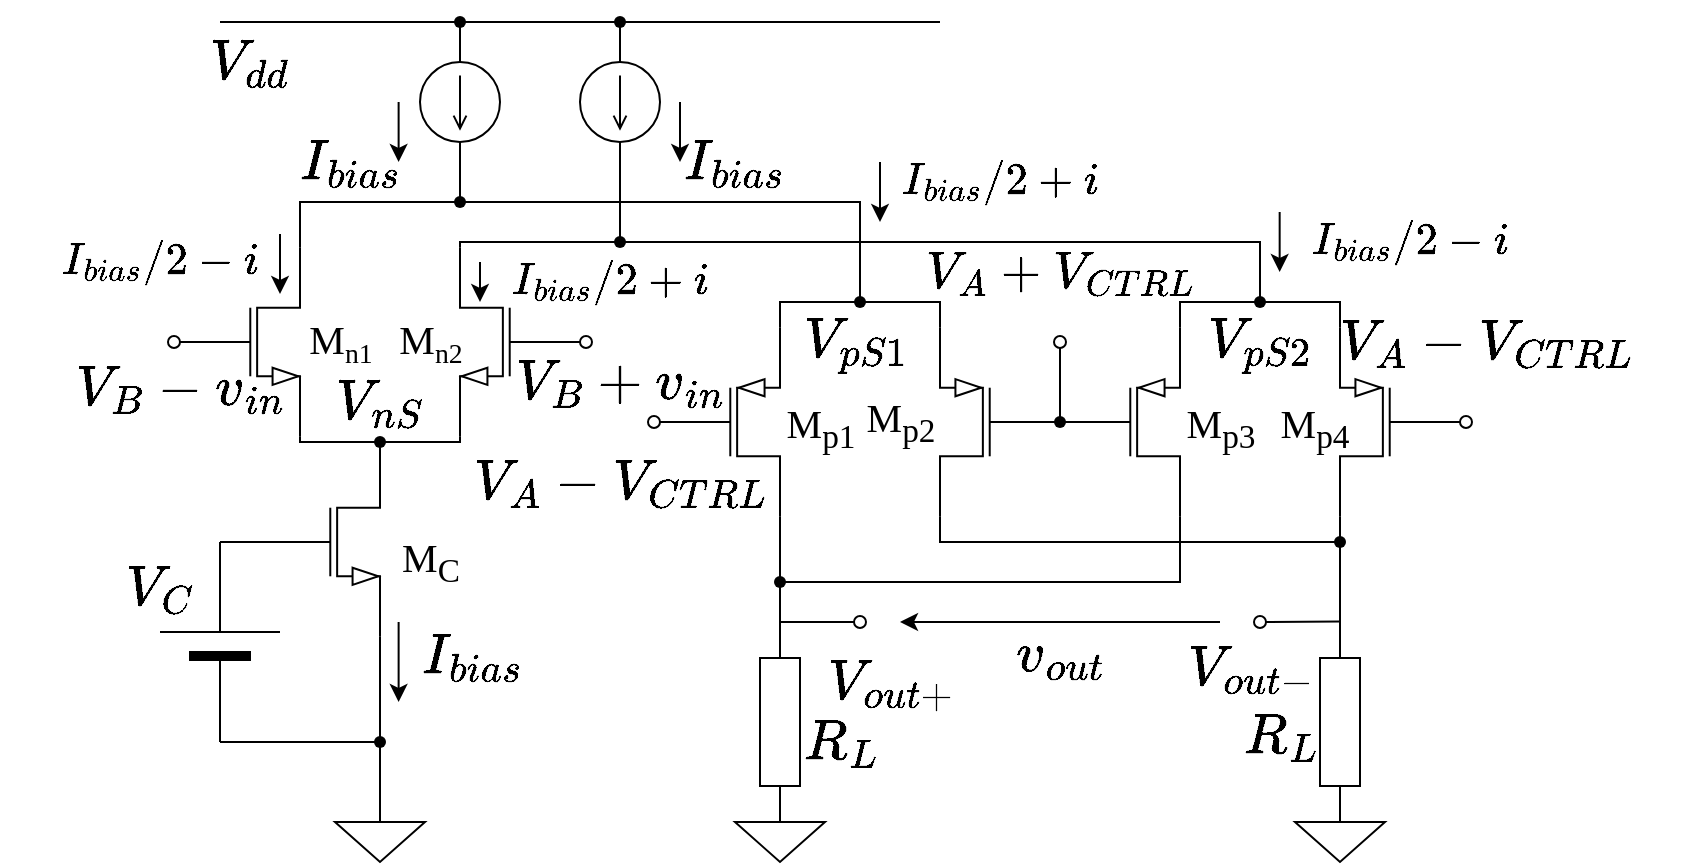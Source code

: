 <mxfile version="20.7.4" type="device"><diagram name="ページ1" id="6QW9j_EPjuSqzMXPCzot"><mxGraphModel dx="1036" dy="606" grid="1" gridSize="10" guides="1" tooltips="1" connect="1" arrows="1" fold="1" page="1" pageScale="1" pageWidth="827" pageHeight="1169" background="none" math="1" shadow="0"><root><mxCell id="0"/><mxCell id="1" parent="0"/><mxCell id="KFqN8hZaLGipmnxOwUzy-65" value="&lt;font style=&quot;font-size: 24px;&quot;&gt;`v_{out}`&lt;/font&gt;" style="text;html=1;align=center;verticalAlign=middle;resizable=0;points=[];autosize=1;strokeColor=none;fillColor=none;fontSize=11;fontFamily=Helvetica;fontColor=default;" parent="1" vertex="1"><mxGeometry x="485" y="497" width="110" height="40" as="geometry"/></mxCell><mxCell id="KFqN8hZaLGipmnxOwUzy-1" value="" style="endArrow=none;html=1;rounded=0;" parent="1" edge="1"><mxGeometry width="50" height="50" relative="1" as="geometry"><mxPoint x="120" y="200" as="sourcePoint"/><mxPoint x="480" y="200" as="targetPoint"/></mxGeometry></mxCell><mxCell id="KFqN8hZaLGipmnxOwUzy-30" style="edgeStyle=orthogonalEdgeStyle;shape=connector;rounded=0;orthogonalLoop=1;jettySize=auto;html=1;exitX=1;exitY=1;exitDx=0;exitDy=0;exitPerimeter=0;entryX=1;entryY=1;entryDx=0;entryDy=0;entryPerimeter=0;labelBackgroundColor=default;strokeColor=default;fontFamily=Helvetica;fontSize=11;fontColor=default;endArrow=none;endFill=0;" parent="1" source="KFqN8hZaLGipmnxOwUzy-3" target="KFqN8hZaLGipmnxOwUzy-5" edge="1"><mxGeometry relative="1" as="geometry"><Array as="points"><mxPoint x="160" y="410"/><mxPoint x="240" y="410"/></Array></mxGeometry></mxCell><mxCell id="KFqN8hZaLGipmnxOwUzy-49" style="edgeStyle=orthogonalEdgeStyle;shape=connector;rounded=0;orthogonalLoop=1;jettySize=auto;html=1;exitX=1;exitY=0;exitDx=0;exitDy=0;exitPerimeter=0;labelBackgroundColor=default;strokeColor=default;fontFamily=Helvetica;fontSize=11;fontColor=default;endArrow=none;endFill=0;" parent="1" source="KFqN8hZaLGipmnxOwUzy-3" edge="1"><mxGeometry relative="1" as="geometry"><mxPoint x="440" y="340" as="targetPoint"/><Array as="points"><mxPoint x="160" y="290"/><mxPoint x="440" y="290"/></Array></mxGeometry></mxCell><mxCell id="KFqN8hZaLGipmnxOwUzy-3" value="" style="verticalLabelPosition=bottom;shadow=0;dashed=0;align=center;html=1;verticalAlign=top;shape=mxgraph.electrical.transistors.nmos;pointerEvents=1;" parent="1" vertex="1"><mxGeometry x="100" y="310" width="60" height="100" as="geometry"/></mxCell><mxCell id="KFqN8hZaLGipmnxOwUzy-12" style="edgeStyle=orthogonalEdgeStyle;rounded=0;orthogonalLoop=1;jettySize=auto;html=1;exitX=1;exitY=0;exitDx=0;exitDy=0;exitPerimeter=0;entryX=1;entryY=0;entryDx=0;entryDy=0;entryPerimeter=0;endArrow=none;endFill=0;" parent="1" source="KFqN8hZaLGipmnxOwUzy-4" target="KFqN8hZaLGipmnxOwUzy-7" edge="1"><mxGeometry relative="1" as="geometry"><Array as="points"><mxPoint x="400" y="340"/><mxPoint x="480" y="340"/></Array></mxGeometry></mxCell><mxCell id="KFqN8hZaLGipmnxOwUzy-16" style="edgeStyle=orthogonalEdgeStyle;shape=connector;rounded=0;orthogonalLoop=1;jettySize=auto;html=1;exitX=1;exitY=1;exitDx=0;exitDy=0;exitPerimeter=0;entryX=0;entryY=0.5;entryDx=0;entryDy=0;entryPerimeter=0;labelBackgroundColor=default;strokeColor=default;fontFamily=Helvetica;fontSize=11;fontColor=default;endArrow=none;endFill=0;" parent="1" source="KFqN8hZaLGipmnxOwUzy-4" target="KFqN8hZaLGipmnxOwUzy-14" edge="1"><mxGeometry relative="1" as="geometry"/></mxCell><mxCell id="KFqN8hZaLGipmnxOwUzy-4" value="" style="verticalLabelPosition=bottom;shadow=0;dashed=0;align=center;html=1;verticalAlign=top;shape=mxgraph.electrical.transistors.pmos;pointerEvents=1;" parent="1" vertex="1"><mxGeometry x="340" y="350" width="60" height="100" as="geometry"/></mxCell><mxCell id="KFqN8hZaLGipmnxOwUzy-48" style="edgeStyle=orthogonalEdgeStyle;shape=connector;rounded=0;orthogonalLoop=1;jettySize=auto;html=1;exitX=1;exitY=0;exitDx=0;exitDy=0;exitPerimeter=0;entryX=0.5;entryY=0.357;entryDx=0;entryDy=0;entryPerimeter=0;labelBackgroundColor=default;strokeColor=default;fontFamily=Helvetica;fontSize=11;fontColor=default;endArrow=none;endFill=0;" parent="1" source="KFqN8hZaLGipmnxOwUzy-5" target="KFqN8hZaLGipmnxOwUzy-28" edge="1"><mxGeometry relative="1" as="geometry"><Array as="points"><mxPoint x="240" y="310"/><mxPoint x="640" y="310"/></Array></mxGeometry></mxCell><mxCell id="KFqN8hZaLGipmnxOwUzy-5" value="" style="verticalLabelPosition=bottom;shadow=0;dashed=0;align=center;html=1;verticalAlign=top;shape=mxgraph.electrical.transistors.nmos;pointerEvents=1;flipH=1;" parent="1" vertex="1"><mxGeometry x="240" y="310" width="60" height="100" as="geometry"/></mxCell><mxCell id="KFqN8hZaLGipmnxOwUzy-31" style="edgeStyle=orthogonalEdgeStyle;shape=connector;rounded=0;orthogonalLoop=1;jettySize=auto;html=1;exitX=1;exitY=0;exitDx=0;exitDy=0;exitPerimeter=0;labelBackgroundColor=default;strokeColor=default;fontFamily=Helvetica;fontSize=11;fontColor=default;endArrow=none;endFill=0;" parent="1" source="KFqN8hZaLGipmnxOwUzy-6" edge="1"><mxGeometry relative="1" as="geometry"><mxPoint x="200.01" y="412.832" as="targetPoint"/><Array as="points"><mxPoint x="200" y="410"/><mxPoint x="200" y="410"/></Array></mxGeometry></mxCell><mxCell id="KFqN8hZaLGipmnxOwUzy-34" style="edgeStyle=orthogonalEdgeStyle;shape=connector;rounded=0;orthogonalLoop=1;jettySize=auto;html=1;exitX=1;exitY=1;exitDx=0;exitDy=0;exitPerimeter=0;entryX=0.5;entryY=0;entryDx=0;entryDy=0;entryPerimeter=0;labelBackgroundColor=default;strokeColor=default;fontFamily=Helvetica;fontSize=11;fontColor=default;endArrow=none;endFill=0;" parent="1" source="KFqN8hZaLGipmnxOwUzy-6" target="KFqN8hZaLGipmnxOwUzy-33" edge="1"><mxGeometry relative="1" as="geometry"/></mxCell><mxCell id="KFqN8hZaLGipmnxOwUzy-6" value="" style="verticalLabelPosition=bottom;shadow=0;dashed=0;align=center;html=1;verticalAlign=top;shape=mxgraph.electrical.transistors.nmos;pointerEvents=1;" parent="1" vertex="1"><mxGeometry x="140" y="410" width="60" height="100" as="geometry"/></mxCell><mxCell id="KFqN8hZaLGipmnxOwUzy-18" style="edgeStyle=orthogonalEdgeStyle;shape=connector;rounded=0;orthogonalLoop=1;jettySize=auto;html=1;exitX=1;exitY=1;exitDx=0;exitDy=0;exitPerimeter=0;labelBackgroundColor=default;strokeColor=default;fontFamily=Helvetica;fontSize=11;fontColor=default;endArrow=none;endFill=0;" parent="1" source="KFqN8hZaLGipmnxOwUzy-7" edge="1"><mxGeometry relative="1" as="geometry"><mxPoint x="680" y="460" as="targetPoint"/><Array as="points"><mxPoint x="480" y="460"/></Array></mxGeometry></mxCell><mxCell id="KFqN8hZaLGipmnxOwUzy-7" value="" style="verticalLabelPosition=bottom;shadow=0;dashed=0;align=center;html=1;verticalAlign=top;shape=mxgraph.electrical.transistors.pmos;pointerEvents=1;direction=east;flipH=1;" parent="1" vertex="1"><mxGeometry x="480" y="350" width="60" height="100" as="geometry"/></mxCell><mxCell id="KFqN8hZaLGipmnxOwUzy-13" style="edgeStyle=orthogonalEdgeStyle;shape=connector;rounded=0;orthogonalLoop=1;jettySize=auto;html=1;exitX=1;exitY=0;exitDx=0;exitDy=0;exitPerimeter=0;entryX=1;entryY=0;entryDx=0;entryDy=0;entryPerimeter=0;labelBackgroundColor=default;strokeColor=default;fontFamily=Helvetica;fontSize=11;fontColor=default;endArrow=none;endFill=0;" parent="1" source="KFqN8hZaLGipmnxOwUzy-8" target="KFqN8hZaLGipmnxOwUzy-9" edge="1"><mxGeometry relative="1" as="geometry"><Array as="points"><mxPoint x="600" y="340"/><mxPoint x="680" y="340"/></Array></mxGeometry></mxCell><mxCell id="KFqN8hZaLGipmnxOwUzy-19" style="edgeStyle=orthogonalEdgeStyle;shape=connector;rounded=0;orthogonalLoop=1;jettySize=auto;html=1;exitX=1;exitY=1;exitDx=0;exitDy=0;exitPerimeter=0;labelBackgroundColor=default;strokeColor=default;fontFamily=Helvetica;fontSize=11;fontColor=default;endArrow=none;endFill=0;" parent="1" source="KFqN8hZaLGipmnxOwUzy-8" edge="1"><mxGeometry relative="1" as="geometry"><mxPoint x="400" y="480" as="targetPoint"/><Array as="points"><mxPoint x="600" y="480"/></Array></mxGeometry></mxCell><mxCell id="KFqN8hZaLGipmnxOwUzy-8" value="" style="verticalLabelPosition=bottom;shadow=0;dashed=0;align=center;html=1;verticalAlign=top;shape=mxgraph.electrical.transistors.pmos;pointerEvents=1;" parent="1" vertex="1"><mxGeometry x="540" y="350" width="60" height="100" as="geometry"/></mxCell><mxCell id="KFqN8hZaLGipmnxOwUzy-17" style="edgeStyle=orthogonalEdgeStyle;shape=connector;rounded=0;orthogonalLoop=1;jettySize=auto;html=1;exitX=1;exitY=1;exitDx=0;exitDy=0;exitPerimeter=0;entryX=0;entryY=0.5;entryDx=0;entryDy=0;entryPerimeter=0;labelBackgroundColor=default;strokeColor=default;fontFamily=Helvetica;fontSize=11;fontColor=default;endArrow=none;endFill=0;" parent="1" source="KFqN8hZaLGipmnxOwUzy-9" target="KFqN8hZaLGipmnxOwUzy-15" edge="1"><mxGeometry relative="1" as="geometry"/></mxCell><mxCell id="KFqN8hZaLGipmnxOwUzy-9" value="" style="verticalLabelPosition=bottom;shadow=0;dashed=0;align=center;html=1;verticalAlign=top;shape=mxgraph.electrical.transistors.pmos;pointerEvents=1;direction=east;flipH=1;" parent="1" vertex="1"><mxGeometry x="680" y="350" width="60" height="100" as="geometry"/></mxCell><mxCell id="KFqN8hZaLGipmnxOwUzy-38" style="edgeStyle=orthogonalEdgeStyle;shape=connector;rounded=0;orthogonalLoop=1;jettySize=auto;html=1;exitX=0.5;exitY=1;exitDx=0;exitDy=0;exitPerimeter=0;labelBackgroundColor=default;strokeColor=default;fontFamily=Helvetica;fontSize=11;fontColor=default;endArrow=none;endFill=0;" parent="1" source="KFqN8hZaLGipmnxOwUzy-10" edge="1"><mxGeometry relative="1" as="geometry"><mxPoint x="240" y="290" as="targetPoint"/></mxGeometry></mxCell><mxCell id="KFqN8hZaLGipmnxOwUzy-40" style="edgeStyle=orthogonalEdgeStyle;shape=connector;rounded=0;orthogonalLoop=1;jettySize=auto;html=1;exitX=0.5;exitY=0;exitDx=0;exitDy=0;exitPerimeter=0;labelBackgroundColor=default;strokeColor=default;fontFamily=Helvetica;fontSize=11;fontColor=default;endArrow=none;endFill=0;" parent="1" source="KFqN8hZaLGipmnxOwUzy-10" edge="1"><mxGeometry relative="1" as="geometry"><mxPoint x="240" y="200" as="targetPoint"/></mxGeometry></mxCell><mxCell id="KFqN8hZaLGipmnxOwUzy-10" value="" style="pointerEvents=1;verticalLabelPosition=bottom;shadow=0;dashed=0;align=center;html=1;verticalAlign=top;shape=mxgraph.electrical.signal_sources.source;aspect=fixed;points=[[0.5,0,0],[1,0.5,0],[0.5,1,0],[0,0.5,0]];elSignalType=dc2;" parent="1" vertex="1"><mxGeometry x="220" y="220" width="40" height="40" as="geometry"/></mxCell><mxCell id="KFqN8hZaLGipmnxOwUzy-39" style="edgeStyle=orthogonalEdgeStyle;shape=connector;rounded=0;orthogonalLoop=1;jettySize=auto;html=1;exitX=0.5;exitY=1;exitDx=0;exitDy=0;exitPerimeter=0;labelBackgroundColor=default;strokeColor=default;fontFamily=Helvetica;fontSize=11;fontColor=default;endArrow=none;endFill=0;" parent="1" source="KFqN8hZaLGipmnxOwUzy-11" edge="1"><mxGeometry relative="1" as="geometry"><mxPoint x="320" y="310" as="targetPoint"/></mxGeometry></mxCell><mxCell id="KFqN8hZaLGipmnxOwUzy-41" style="edgeStyle=orthogonalEdgeStyle;shape=connector;rounded=0;orthogonalLoop=1;jettySize=auto;html=1;exitX=0.5;exitY=0;exitDx=0;exitDy=0;exitPerimeter=0;labelBackgroundColor=default;strokeColor=default;fontFamily=Helvetica;fontSize=11;fontColor=default;endArrow=none;endFill=0;" parent="1" source="KFqN8hZaLGipmnxOwUzy-11" edge="1"><mxGeometry relative="1" as="geometry"><mxPoint x="320" y="200" as="targetPoint"/></mxGeometry></mxCell><mxCell id="KFqN8hZaLGipmnxOwUzy-11" value="" style="pointerEvents=1;verticalLabelPosition=bottom;shadow=0;dashed=0;align=center;html=1;verticalAlign=top;shape=mxgraph.electrical.signal_sources.source;aspect=fixed;points=[[0.5,0,0],[1,0.5,0],[0.5,1,0],[0,0.5,0]];elSignalType=dc2;" parent="1" vertex="1"><mxGeometry x="300" y="220" width="40" height="40" as="geometry"/></mxCell><mxCell id="KFqN8hZaLGipmnxOwUzy-14" value="" style="pointerEvents=1;verticalLabelPosition=bottom;shadow=0;dashed=0;align=center;html=1;verticalAlign=top;shape=mxgraph.electrical.resistors.resistor_1;fontFamily=Helvetica;fontSize=11;fontColor=default;direction=south;" parent="1" vertex="1"><mxGeometry x="390" y="500" width="20" height="100" as="geometry"/></mxCell><mxCell id="KFqN8hZaLGipmnxOwUzy-15" value="" style="pointerEvents=1;verticalLabelPosition=bottom;shadow=0;dashed=0;align=center;html=1;verticalAlign=top;shape=mxgraph.electrical.resistors.resistor_1;fontFamily=Helvetica;fontSize=11;fontColor=default;direction=south;" parent="1" vertex="1"><mxGeometry x="670" y="500" width="20" height="100" as="geometry"/></mxCell><mxCell id="KFqN8hZaLGipmnxOwUzy-57" style="edgeStyle=orthogonalEdgeStyle;shape=connector;rounded=0;orthogonalLoop=1;jettySize=auto;html=1;exitX=0.5;exitY=0;exitDx=0;exitDy=0;exitPerimeter=0;entryX=1;entryY=0.5;entryDx=0;entryDy=0;entryPerimeter=0;labelBackgroundColor=default;strokeColor=default;fontFamily=Helvetica;fontSize=11;fontColor=default;endArrow=none;endFill=0;" parent="1" source="KFqN8hZaLGipmnxOwUzy-20" target="KFqN8hZaLGipmnxOwUzy-14" edge="1"><mxGeometry relative="1" as="geometry"/></mxCell><mxCell id="KFqN8hZaLGipmnxOwUzy-20" value="" style="pointerEvents=1;verticalLabelPosition=bottom;shadow=0;dashed=0;align=center;html=1;verticalAlign=top;shape=mxgraph.electrical.signal_sources.signal_ground;fontFamily=Helvetica;fontSize=11;fontColor=default;" parent="1" vertex="1"><mxGeometry x="377.5" y="590" width="45" height="30" as="geometry"/></mxCell><mxCell id="KFqN8hZaLGipmnxOwUzy-21" value="" style="shape=waypoint;sketch=0;fillStyle=solid;size=6;pointerEvents=1;points=[];fillColor=none;resizable=0;rotatable=0;perimeter=centerPerimeter;snapToPoint=1;fontFamily=Helvetica;fontSize=11;fontColor=default;" parent="1" vertex="1"><mxGeometry x="390" y="470" width="20" height="20" as="geometry"/></mxCell><mxCell id="KFqN8hZaLGipmnxOwUzy-22" value="" style="shape=waypoint;sketch=0;fillStyle=solid;size=6;pointerEvents=1;points=[];fillColor=none;resizable=0;rotatable=0;perimeter=centerPerimeter;snapToPoint=1;fontFamily=Helvetica;fontSize=11;fontColor=default;" parent="1" vertex="1"><mxGeometry x="670" y="450" width="20" height="20" as="geometry"/></mxCell><mxCell id="KFqN8hZaLGipmnxOwUzy-58" style="edgeStyle=orthogonalEdgeStyle;shape=connector;rounded=0;orthogonalLoop=1;jettySize=auto;html=1;exitX=0.5;exitY=0;exitDx=0;exitDy=0;exitPerimeter=0;entryX=1;entryY=0.5;entryDx=0;entryDy=0;entryPerimeter=0;labelBackgroundColor=default;strokeColor=default;fontFamily=Helvetica;fontSize=11;fontColor=default;endArrow=none;endFill=0;" parent="1" source="KFqN8hZaLGipmnxOwUzy-24" target="KFqN8hZaLGipmnxOwUzy-15" edge="1"><mxGeometry relative="1" as="geometry"/></mxCell><mxCell id="KFqN8hZaLGipmnxOwUzy-24" value="" style="pointerEvents=1;verticalLabelPosition=bottom;shadow=0;dashed=0;align=center;html=1;verticalAlign=top;shape=mxgraph.electrical.signal_sources.signal_ground;fontFamily=Helvetica;fontSize=11;fontColor=default;" parent="1" vertex="1"><mxGeometry x="657.5" y="590" width="45" height="30" as="geometry"/></mxCell><mxCell id="KFqN8hZaLGipmnxOwUzy-27" value="" style="shape=waypoint;sketch=0;fillStyle=solid;size=6;pointerEvents=1;points=[];fillColor=none;resizable=0;rotatable=0;perimeter=centerPerimeter;snapToPoint=1;fontFamily=Helvetica;fontSize=11;fontColor=default;" parent="1" vertex="1"><mxGeometry x="430" y="330" width="20" height="20" as="geometry"/></mxCell><mxCell id="KFqN8hZaLGipmnxOwUzy-28" value="" style="shape=waypoint;sketch=0;fillStyle=solid;size=6;pointerEvents=1;points=[];fillColor=none;resizable=0;rotatable=0;perimeter=centerPerimeter;snapToPoint=1;fontFamily=Helvetica;fontSize=11;fontColor=default;" parent="1" vertex="1"><mxGeometry x="630" y="330" width="20" height="20" as="geometry"/></mxCell><mxCell id="KFqN8hZaLGipmnxOwUzy-35" style="edgeStyle=orthogonalEdgeStyle;shape=connector;rounded=0;orthogonalLoop=1;jettySize=auto;html=1;exitX=1;exitY=0.5;exitDx=0;exitDy=0;exitPerimeter=0;entryX=0;entryY=0.5;entryDx=0;entryDy=0;entryPerimeter=0;labelBackgroundColor=default;strokeColor=default;fontFamily=Helvetica;fontSize=11;fontColor=default;endArrow=none;endFill=0;" parent="1" source="KFqN8hZaLGipmnxOwUzy-29" target="KFqN8hZaLGipmnxOwUzy-6" edge="1"><mxGeometry relative="1" as="geometry"/></mxCell><mxCell id="KFqN8hZaLGipmnxOwUzy-36" style="edgeStyle=orthogonalEdgeStyle;shape=connector;rounded=0;orthogonalLoop=1;jettySize=auto;html=1;exitX=0;exitY=0.5;exitDx=0;exitDy=0;exitPerimeter=0;labelBackgroundColor=default;strokeColor=default;fontFamily=Helvetica;fontSize=11;fontColor=default;endArrow=none;endFill=0;" parent="1" source="KFqN8hZaLGipmnxOwUzy-29" edge="1"><mxGeometry relative="1" as="geometry"><mxPoint x="200" y="560" as="targetPoint"/><Array as="points"><mxPoint x="150" y="560"/><mxPoint x="150" y="560"/></Array></mxGeometry></mxCell><mxCell id="KFqN8hZaLGipmnxOwUzy-29" value="" style="verticalLabelPosition=bottom;shadow=0;dashed=0;align=center;fillColor=strokeColor;html=1;verticalAlign=top;strokeWidth=1;shape=mxgraph.electrical.miscellaneous.monocell_battery;fontFamily=Helvetica;fontSize=11;fontColor=default;direction=north;" parent="1" vertex="1"><mxGeometry x="90" y="460" width="60" height="100" as="geometry"/></mxCell><mxCell id="KFqN8hZaLGipmnxOwUzy-32" value="" style="shape=waypoint;sketch=0;fillStyle=solid;size=6;pointerEvents=1;points=[];fillColor=none;resizable=0;rotatable=0;perimeter=centerPerimeter;snapToPoint=1;fontFamily=Helvetica;fontSize=11;fontColor=default;" parent="1" vertex="1"><mxGeometry x="190" y="400" width="20" height="20" as="geometry"/></mxCell><mxCell id="KFqN8hZaLGipmnxOwUzy-33" value="" style="pointerEvents=1;verticalLabelPosition=bottom;shadow=0;dashed=0;align=center;html=1;verticalAlign=top;shape=mxgraph.electrical.signal_sources.signal_ground;fontFamily=Helvetica;fontSize=11;fontColor=default;" parent="1" vertex="1"><mxGeometry x="177.5" y="590" width="45" height="30" as="geometry"/></mxCell><mxCell id="KFqN8hZaLGipmnxOwUzy-37" value="" style="shape=waypoint;sketch=0;fillStyle=solid;size=6;pointerEvents=1;points=[];fillColor=none;resizable=0;rotatable=0;perimeter=centerPerimeter;snapToPoint=1;fontFamily=Helvetica;fontSize=11;fontColor=default;" parent="1" vertex="1"><mxGeometry x="190" y="550" width="20" height="20" as="geometry"/></mxCell><mxCell id="KFqN8hZaLGipmnxOwUzy-42" value="" style="shape=waypoint;sketch=0;fillStyle=solid;size=6;pointerEvents=1;points=[];fillColor=none;resizable=0;rotatable=0;perimeter=centerPerimeter;snapToPoint=1;fontFamily=Helvetica;fontSize=11;fontColor=default;" parent="1" vertex="1"><mxGeometry x="310" y="300" width="20" height="20" as="geometry"/></mxCell><mxCell id="KFqN8hZaLGipmnxOwUzy-43" value="" style="shape=waypoint;sketch=0;fillStyle=solid;size=6;pointerEvents=1;points=[];fillColor=none;resizable=0;rotatable=0;perimeter=centerPerimeter;snapToPoint=1;fontFamily=Helvetica;fontSize=11;fontColor=default;" parent="1" vertex="1"><mxGeometry x="230" y="280" width="20" height="20" as="geometry"/></mxCell><mxCell id="KFqN8hZaLGipmnxOwUzy-44" value="" style="shape=waypoint;sketch=0;fillStyle=solid;size=6;pointerEvents=1;points=[];fillColor=none;resizable=0;rotatable=0;perimeter=centerPerimeter;snapToPoint=1;fontFamily=Helvetica;fontSize=11;fontColor=default;" parent="1" vertex="1"><mxGeometry x="230" y="190" width="20" height="20" as="geometry"/></mxCell><mxCell id="KFqN8hZaLGipmnxOwUzy-45" value="" style="shape=waypoint;sketch=0;fillStyle=solid;size=6;pointerEvents=1;points=[];fillColor=none;resizable=0;rotatable=0;perimeter=centerPerimeter;snapToPoint=1;fontFamily=Helvetica;fontSize=11;fontColor=default;" parent="1" vertex="1"><mxGeometry x="310" y="190" width="20" height="20" as="geometry"/></mxCell><mxCell id="KFqN8hZaLGipmnxOwUzy-51" style="edgeStyle=orthogonalEdgeStyle;shape=connector;rounded=0;orthogonalLoop=1;jettySize=auto;html=1;exitX=0.5;exitY=1;exitDx=0;exitDy=0;entryX=0;entryY=0.5;entryDx=0;entryDy=0;entryPerimeter=0;labelBackgroundColor=default;strokeColor=default;fontFamily=Helvetica;fontSize=11;fontColor=default;endArrow=none;endFill=0;" parent="1" source="KFqN8hZaLGipmnxOwUzy-50" target="KFqN8hZaLGipmnxOwUzy-8" edge="1"><mxGeometry relative="1" as="geometry"/></mxCell><mxCell id="KFqN8hZaLGipmnxOwUzy-50" value="" style="verticalLabelPosition=bottom;shadow=0;dashed=0;align=center;html=1;verticalAlign=top;strokeWidth=1;shape=ellipse;perimeter=ellipsePerimeter;fontFamily=Helvetica;fontSize=11;fontColor=default;aspect=fixed;" parent="1" vertex="1"><mxGeometry x="537" y="357" width="6" height="6" as="geometry"/></mxCell><mxCell id="KFqN8hZaLGipmnxOwUzy-52" value="" style="shape=waypoint;sketch=0;fillStyle=solid;size=6;pointerEvents=1;points=[];fillColor=none;resizable=0;rotatable=0;perimeter=centerPerimeter;snapToPoint=1;fontFamily=Helvetica;fontSize=11;fontColor=default;" parent="1" vertex="1"><mxGeometry x="530" y="390" width="20" height="20" as="geometry"/></mxCell><mxCell id="KFqN8hZaLGipmnxOwUzy-53" value="" style="verticalLabelPosition=bottom;shadow=0;dashed=0;align=center;html=1;verticalAlign=top;strokeWidth=1;shape=ellipse;perimeter=ellipsePerimeter;fontFamily=Helvetica;fontSize=11;fontColor=default;aspect=fixed;" parent="1" vertex="1"><mxGeometry x="334" y="397" width="6" height="6" as="geometry"/></mxCell><mxCell id="KFqN8hZaLGipmnxOwUzy-54" value="" style="verticalLabelPosition=bottom;shadow=0;dashed=0;align=center;html=1;verticalAlign=top;strokeWidth=1;shape=ellipse;perimeter=ellipsePerimeter;fontFamily=Helvetica;fontSize=11;fontColor=default;aspect=fixed;" parent="1" vertex="1"><mxGeometry x="740" y="397" width="6" height="6" as="geometry"/></mxCell><mxCell id="KFqN8hZaLGipmnxOwUzy-55" value="" style="verticalLabelPosition=bottom;shadow=0;dashed=0;align=center;html=1;verticalAlign=top;strokeWidth=1;shape=ellipse;perimeter=ellipsePerimeter;fontFamily=Helvetica;fontSize=11;fontColor=default;aspect=fixed;" parent="1" vertex="1"><mxGeometry x="300" y="357" width="6" height="6" as="geometry"/></mxCell><mxCell id="KFqN8hZaLGipmnxOwUzy-56" value="" style="verticalLabelPosition=bottom;shadow=0;dashed=0;align=center;html=1;verticalAlign=top;strokeWidth=1;shape=ellipse;perimeter=ellipsePerimeter;fontFamily=Helvetica;fontSize=11;fontColor=default;aspect=fixed;" parent="1" vertex="1"><mxGeometry x="94" y="357" width="6" height="6" as="geometry"/></mxCell><mxCell id="KFqN8hZaLGipmnxOwUzy-59" value="" style="endArrow=none;html=1;rounded=0;labelBackgroundColor=default;strokeColor=default;fontFamily=Helvetica;fontSize=11;fontColor=default;shape=connector;" parent="1" edge="1"><mxGeometry width="50" height="50" relative="1" as="geometry"><mxPoint x="400" y="500" as="sourcePoint"/><mxPoint x="440" y="500" as="targetPoint"/></mxGeometry></mxCell><mxCell id="KFqN8hZaLGipmnxOwUzy-60" value="" style="endArrow=none;html=1;rounded=0;labelBackgroundColor=default;strokeColor=default;fontFamily=Helvetica;fontSize=11;fontColor=default;shape=connector;" parent="1" source="KFqN8hZaLGipmnxOwUzy-62" edge="1"><mxGeometry width="50" height="50" relative="1" as="geometry"><mxPoint x="640" y="499.72" as="sourcePoint"/><mxPoint x="680" y="499.72" as="targetPoint"/></mxGeometry></mxCell><mxCell id="KFqN8hZaLGipmnxOwUzy-61" value="" style="verticalLabelPosition=bottom;shadow=0;dashed=0;align=center;html=1;verticalAlign=top;strokeWidth=1;shape=ellipse;perimeter=ellipsePerimeter;fontFamily=Helvetica;fontSize=11;fontColor=default;aspect=fixed;" parent="1" vertex="1"><mxGeometry x="437" y="497" width="6" height="6" as="geometry"/></mxCell><mxCell id="KFqN8hZaLGipmnxOwUzy-63" value="" style="endArrow=none;html=1;rounded=0;labelBackgroundColor=default;strokeColor=default;fontFamily=Helvetica;fontSize=11;fontColor=default;shape=connector;" parent="1" target="KFqN8hZaLGipmnxOwUzy-62" edge="1"><mxGeometry width="50" height="50" relative="1" as="geometry"><mxPoint x="640" y="499.72" as="sourcePoint"/><mxPoint x="680" y="499.72" as="targetPoint"/></mxGeometry></mxCell><mxCell id="KFqN8hZaLGipmnxOwUzy-62" value="" style="verticalLabelPosition=bottom;shadow=0;dashed=0;align=center;html=1;verticalAlign=top;strokeWidth=1;shape=ellipse;perimeter=ellipsePerimeter;fontFamily=Helvetica;fontSize=11;fontColor=default;aspect=fixed;" parent="1" vertex="1"><mxGeometry x="637" y="497" width="6" height="6" as="geometry"/></mxCell><mxCell id="KFqN8hZaLGipmnxOwUzy-64" value="" style="endArrow=classic;html=1;rounded=0;labelBackgroundColor=default;strokeColor=default;fontFamily=Helvetica;fontSize=11;fontColor=default;shape=connector;" parent="1" edge="1"><mxGeometry width="50" height="50" relative="1" as="geometry"><mxPoint x="620" y="500" as="sourcePoint"/><mxPoint x="460" y="500" as="targetPoint"/></mxGeometry></mxCell><mxCell id="KFqN8hZaLGipmnxOwUzy-66" value="&lt;font style=&quot;font-size: 24px;&quot;&gt;`R_{L}`&lt;/font&gt;" style="text;html=1;align=center;verticalAlign=middle;resizable=0;points=[];autosize=1;strokeColor=none;fillColor=none;fontSize=11;fontFamily=Helvetica;fontColor=default;" parent="1" vertex="1"><mxGeometry x="380" y="540" width="100" height="40" as="geometry"/></mxCell><mxCell id="KFqN8hZaLGipmnxOwUzy-67" value="&lt;font style=&quot;font-size: 24px;&quot;&gt;`R_{L}`&lt;/font&gt;" style="text;html=1;align=center;verticalAlign=middle;resizable=0;points=[];autosize=1;strokeColor=none;fillColor=none;fontSize=11;fontFamily=Helvetica;fontColor=default;" parent="1" vertex="1"><mxGeometry x="600" y="537" width="100" height="40" as="geometry"/></mxCell><mxCell id="KFqN8hZaLGipmnxOwUzy-68" value="&lt;font style=&quot;font-size: 22px;&quot;&gt;`V_{A}+V_{CTRL}`&lt;/font&gt;" style="text;html=1;align=center;verticalAlign=middle;resizable=0;points=[];autosize=1;strokeColor=none;fillColor=none;fontSize=11;fontFamily=Helvetica;fontColor=default;" parent="1" vertex="1"><mxGeometry x="435" y="306" width="210" height="40" as="geometry"/></mxCell><mxCell id="KFqN8hZaLGipmnxOwUzy-69" value="&lt;font style=&quot;font-size: 24px;&quot;&gt;`V_{A}-V_{CTRL}`&lt;/font&gt;" style="text;html=1;align=center;verticalAlign=middle;resizable=0;points=[];autosize=1;strokeColor=none;fillColor=none;fontSize=11;fontFamily=Helvetica;fontColor=default;" parent="1" vertex="1"><mxGeometry x="210" y="410" width="220" height="40" as="geometry"/></mxCell><mxCell id="KFqN8hZaLGipmnxOwUzy-70" value="&lt;font style=&quot;font-size: 24px;&quot;&gt;`V_{A}-V_{CTRL}`&lt;/font&gt;" style="text;html=1;align=center;verticalAlign=middle;resizable=0;points=[];autosize=1;strokeColor=none;fillColor=none;fontSize=11;fontFamily=Helvetica;fontColor=default;" parent="1" vertex="1"><mxGeometry x="643" y="340" width="220" height="40" as="geometry"/></mxCell><mxCell id="KFqN8hZaLGipmnxOwUzy-71" value="&lt;font style=&quot;font-size: 24px;&quot;&gt;`V_{B}-v_{i n}`&lt;/font&gt;" style="text;html=1;align=center;verticalAlign=middle;resizable=0;points=[];autosize=1;strokeColor=none;fillColor=none;fontSize=11;fontFamily=Helvetica;fontColor=default;" parent="1" vertex="1"><mxGeometry x="10" y="363" width="180" height="40" as="geometry"/></mxCell><mxCell id="KFqN8hZaLGipmnxOwUzy-72" value="&lt;font style=&quot;font-size: 24px;&quot;&gt;`V_{dd}`&lt;/font&gt;" style="text;html=1;align=center;verticalAlign=middle;resizable=0;points=[];autosize=1;strokeColor=none;fillColor=none;fontSize=11;fontFamily=Helvetica;fontColor=default;" parent="1" vertex="1"><mxGeometry x="80" y="200" width="110" height="40" as="geometry"/></mxCell><mxCell id="KFqN8hZaLGipmnxOwUzy-73" value="&lt;span style=&quot;font-size: 24px;&quot;&gt;`V_{C}`&lt;/span&gt;" style="text;html=1;align=center;verticalAlign=middle;resizable=0;points=[];autosize=1;strokeColor=none;fillColor=none;fontSize=11;fontFamily=Helvetica;fontColor=default;" parent="1" vertex="1"><mxGeometry x="40" y="463" width="100" height="40" as="geometry"/></mxCell><mxCell id="jXJZtHDuZS4pVPomhX9Z-18" value="&lt;span style=&quot;font-size: 24px;&quot;&gt;`V_{nS}`&lt;/span&gt;" style="text;html=1;align=center;verticalAlign=middle;resizable=0;points=[];autosize=1;strokeColor=none;fillColor=none;fontSize=11;fontFamily=Helvetica;fontColor=default;" parent="1" vertex="1"><mxGeometry x="145" y="370" width="110" height="40" as="geometry"/></mxCell><mxCell id="jXJZtHDuZS4pVPomhX9Z-19" value="&lt;span style=&quot;font-size: 24px;&quot;&gt;`V_{pS1}`&lt;/span&gt;" style="text;html=1;align=center;verticalAlign=middle;resizable=0;points=[];autosize=1;strokeColor=none;fillColor=none;fontSize=11;fontFamily=Helvetica;fontColor=default;" parent="1" vertex="1"><mxGeometry x="372.5" y="340" width="130" height="40" as="geometry"/></mxCell><mxCell id="jXJZtHDuZS4pVPomhX9Z-20" value="&lt;span style=&quot;font-size: 24px;&quot;&gt;`V_{pS2}`&lt;/span&gt;" style="text;html=1;align=center;verticalAlign=middle;resizable=0;points=[];autosize=1;strokeColor=none;fillColor=none;fontSize=11;fontFamily=Helvetica;fontColor=default;" parent="1" vertex="1"><mxGeometry x="575" y="340" width="130" height="40" as="geometry"/></mxCell><mxCell id="jXJZtHDuZS4pVPomhX9Z-21" value="&lt;span style=&quot;font-size: 24px;&quot;&gt;`V_{out-}`&lt;/span&gt;" style="text;html=1;align=center;verticalAlign=middle;resizable=0;points=[];autosize=1;strokeColor=none;fillColor=none;fontSize=11;fontFamily=Helvetica;fontColor=default;" parent="1" vertex="1"><mxGeometry x="570" y="503" width="130" height="40" as="geometry"/></mxCell><mxCell id="jXJZtHDuZS4pVPomhX9Z-23" value="&lt;span style=&quot;font-size: 24px;&quot;&gt;`V_{out+}`&lt;/span&gt;" style="text;html=1;align=center;verticalAlign=middle;resizable=0;points=[];autosize=1;strokeColor=none;fillColor=none;fontSize=11;fontFamily=Helvetica;fontColor=default;" parent="1" vertex="1"><mxGeometry x="390" y="510" width="130" height="40" as="geometry"/></mxCell><mxCell id="jXJZtHDuZS4pVPomhX9Z-24" value="&lt;font style=&quot;font-size: 24px;&quot;&gt;`V_{B}+v_{i n}`&lt;/font&gt;" style="text;html=1;align=center;verticalAlign=middle;resizable=0;points=[];autosize=1;strokeColor=none;fillColor=none;fontSize=11;fontFamily=Helvetica;fontColor=default;" parent="1" vertex="1"><mxGeometry x="230" y="360" width="180" height="40" as="geometry"/></mxCell><mxCell id="eJ6VPdQpt5nklv8nxf46-1" value="" style="endArrow=classic;html=1;rounded=0;" parent="1" edge="1"><mxGeometry width="50" height="50" relative="1" as="geometry"><mxPoint x="209.31" y="240" as="sourcePoint"/><mxPoint x="209.31" y="270" as="targetPoint"/></mxGeometry></mxCell><mxCell id="eJ6VPdQpt5nklv8nxf46-2" value="" style="endArrow=classic;html=1;rounded=0;" parent="1" edge="1"><mxGeometry width="50" height="50" relative="1" as="geometry"><mxPoint x="350" y="240" as="sourcePoint"/><mxPoint x="350" y="270" as="targetPoint"/></mxGeometry></mxCell><mxCell id="eJ6VPdQpt5nklv8nxf46-3" value="&lt;span style=&quot;font-size: 24px;&quot;&gt;`I_{bias}`&lt;/span&gt;" style="text;html=1;align=center;verticalAlign=middle;resizable=0;points=[];autosize=1;strokeColor=none;fillColor=none;fontSize=11;fontFamily=Helvetica;fontColor=default;" parent="1" vertex="1"><mxGeometry x="125" y="250" width="120" height="40" as="geometry"/></mxCell><mxCell id="eJ6VPdQpt5nklv8nxf46-5" value="&lt;span style=&quot;font-size: 24px;&quot;&gt;`I_{bias}`&lt;/span&gt;" style="text;html=1;align=center;verticalAlign=middle;resizable=0;points=[];autosize=1;strokeColor=none;fillColor=none;fontSize=11;fontFamily=Helvetica;fontColor=default;" parent="1" vertex="1"><mxGeometry x="317" y="250" width="120" height="40" as="geometry"/></mxCell><mxCell id="9qM64ygTq06jUZPEfWJV-1" value="&lt;span style=&quot;font-size: 24px;&quot;&gt;`I_{bias}`&lt;/span&gt;" style="text;html=1;align=center;verticalAlign=middle;resizable=0;points=[];autosize=1;strokeColor=none;fillColor=none;fontSize=11;fontFamily=Helvetica;fontColor=default;" parent="1" vertex="1"><mxGeometry x="186" y="497" width="120" height="40" as="geometry"/></mxCell><mxCell id="9qM64ygTq06jUZPEfWJV-2" value="" style="endArrow=classic;html=1;rounded=0;labelBackgroundColor=default;strokeColor=default;fontFamily=Helvetica;fontSize=11;fontColor=default;shape=connector;" parent="1" edge="1"><mxGeometry width="50" height="50" relative="1" as="geometry"><mxPoint x="209.31" y="500" as="sourcePoint"/><mxPoint x="209.31" y="540" as="targetPoint"/></mxGeometry></mxCell><mxCell id="Kgus4Ub_KTupAUlixAPq-1" value="" style="endArrow=classic;html=1;rounded=0;labelBackgroundColor=default;strokeColor=default;fontFamily=Helvetica;fontSize=11;fontColor=default;shape=connector;" parent="1" edge="1"><mxGeometry width="50" height="50" relative="1" as="geometry"><mxPoint x="150" y="306" as="sourcePoint"/><mxPoint x="150" y="336" as="targetPoint"/></mxGeometry></mxCell><mxCell id="Kgus4Ub_KTupAUlixAPq-2" value="" style="endArrow=classic;html=1;rounded=0;labelBackgroundColor=default;strokeColor=default;fontFamily=Helvetica;fontSize=11;fontColor=default;shape=connector;" parent="1" edge="1"><mxGeometry width="50" height="50" relative="1" as="geometry"><mxPoint x="250" y="320" as="sourcePoint"/><mxPoint x="250" y="340" as="targetPoint"/></mxGeometry></mxCell><mxCell id="Kgus4Ub_KTupAUlixAPq-3" value="&lt;font style=&quot;font-size: 19px;&quot;&gt;`I_{bias}&quot;/&quot; 2-i`&lt;/font&gt;" style="text;html=1;align=center;verticalAlign=middle;resizable=0;points=[];autosize=1;strokeColor=none;fillColor=none;fontSize=19;fontFamily=Helvetica;fontColor=default;" parent="1" vertex="1"><mxGeometry x="20" y="300" width="140" height="40" as="geometry"/></mxCell><mxCell id="Kgus4Ub_KTupAUlixAPq-4" value="&lt;font style=&quot;font-size: 19px;&quot;&gt;`I_{bias}&quot;/&quot; 2+i`&lt;/font&gt;" style="text;html=1;align=center;verticalAlign=middle;resizable=0;points=[];autosize=1;strokeColor=none;fillColor=none;fontSize=19;fontFamily=Helvetica;fontColor=default;" parent="1" vertex="1"><mxGeometry x="240" y="310" width="150" height="40" as="geometry"/></mxCell><mxCell id="Kgus4Ub_KTupAUlixAPq-5" value="" style="endArrow=classic;html=1;rounded=0;labelBackgroundColor=default;strokeColor=default;fontFamily=Helvetica;fontSize=11;fontColor=default;shape=connector;" parent="1" edge="1"><mxGeometry width="50" height="50" relative="1" as="geometry"><mxPoint x="450" y="270" as="sourcePoint"/><mxPoint x="450" y="300" as="targetPoint"/></mxGeometry></mxCell><mxCell id="Kgus4Ub_KTupAUlixAPq-6" value="" style="endArrow=classic;html=1;rounded=0;labelBackgroundColor=default;strokeColor=default;fontFamily=Helvetica;fontSize=11;fontColor=default;shape=connector;" parent="1" edge="1"><mxGeometry width="50" height="50" relative="1" as="geometry"><mxPoint x="649.83" y="295" as="sourcePoint"/><mxPoint x="649.83" y="325" as="targetPoint"/></mxGeometry></mxCell><mxCell id="Kgus4Ub_KTupAUlixAPq-7" value="&lt;font style=&quot;font-size: 19px;&quot;&gt;`I_{bias}&quot;/&quot; 2+i`&lt;/font&gt;" style="text;html=1;align=center;verticalAlign=middle;resizable=0;points=[];autosize=1;strokeColor=none;fillColor=none;fontSize=19;fontFamily=Helvetica;fontColor=default;" parent="1" vertex="1"><mxGeometry x="435" y="260" width="150" height="40" as="geometry"/></mxCell><mxCell id="Kgus4Ub_KTupAUlixAPq-8" value="&lt;font style=&quot;font-size: 19px;&quot;&gt;`I_{bias}&quot;/&quot; 2-i`&lt;/font&gt;" style="text;html=1;align=center;verticalAlign=middle;resizable=0;points=[];autosize=1;strokeColor=none;fillColor=none;fontSize=19;fontFamily=Helvetica;fontColor=default;" parent="1" vertex="1"><mxGeometry x="645" y="290" width="140" height="40" as="geometry"/></mxCell><mxCell id="FtH5KWCLu-3ip6AwoiRt-1" value="&lt;span style=&quot;font-size: 20px;&quot;&gt;M&lt;/span&gt;&lt;span style=&quot;font-size: 16.667px;&quot;&gt;&lt;sub&gt;n1&lt;/sub&gt;&lt;/span&gt;" style="text;html=1;align=center;verticalAlign=middle;resizable=0;points=[];autosize=1;strokeColor=none;fillColor=none;fontSize=20;fontFamily=Times New Roman;fontColor=default;" vertex="1" parent="1"><mxGeometry x="150" y="340" width="60" height="40" as="geometry"/></mxCell><mxCell id="FtH5KWCLu-3ip6AwoiRt-2" value="&lt;span style=&quot;font-size: 20px;&quot;&gt;M&lt;sub&gt;p1&lt;/sub&gt;&lt;/span&gt;" style="text;html=1;align=center;verticalAlign=middle;resizable=0;points=[];autosize=1;strokeColor=none;fillColor=none;fontSize=20;fontFamily=Times New Roman;fontColor=default;" vertex="1" parent="1"><mxGeometry x="390" y="383" width="60" height="40" as="geometry"/></mxCell><mxCell id="FtH5KWCLu-3ip6AwoiRt-3" value="&lt;span style=&quot;font-size: 20px;&quot;&gt;M&lt;sub&gt;C&lt;/sub&gt;&lt;/span&gt;" style="text;html=1;align=center;verticalAlign=middle;resizable=0;points=[];autosize=1;strokeColor=none;fillColor=none;fontSize=20;fontFamily=Times New Roman;fontColor=default;" vertex="1" parent="1"><mxGeometry x="200" y="450" width="50" height="40" as="geometry"/></mxCell><mxCell id="FtH5KWCLu-3ip6AwoiRt-4" value="&lt;span style=&quot;font-size: 20px;&quot;&gt;M&lt;/span&gt;&lt;span style=&quot;font-size: 16.667px;&quot;&gt;&lt;sub&gt;n2&lt;/sub&gt;&lt;/span&gt;" style="text;html=1;align=center;verticalAlign=middle;resizable=0;points=[];autosize=1;strokeColor=none;fillColor=none;fontSize=20;fontFamily=Times New Roman;fontColor=default;" vertex="1" parent="1"><mxGeometry x="195" y="340" width="60" height="40" as="geometry"/></mxCell><mxCell id="FtH5KWCLu-3ip6AwoiRt-5" value="&lt;span style=&quot;font-size: 20px;&quot;&gt;M&lt;sub&gt;p2&lt;/sub&gt;&lt;/span&gt;" style="text;html=1;align=center;verticalAlign=middle;resizable=0;points=[];autosize=1;strokeColor=none;fillColor=none;fontSize=20;fontFamily=Times New Roman;fontColor=default;" vertex="1" parent="1"><mxGeometry x="430" y="380" width="60" height="40" as="geometry"/></mxCell><mxCell id="FtH5KWCLu-3ip6AwoiRt-6" value="&lt;span style=&quot;font-size: 20px;&quot;&gt;M&lt;sub&gt;p3&lt;/sub&gt;&lt;/span&gt;" style="text;html=1;align=center;verticalAlign=middle;resizable=0;points=[];autosize=1;strokeColor=none;fillColor=none;fontSize=20;fontFamily=Times New Roman;fontColor=default;" vertex="1" parent="1"><mxGeometry x="590" y="383" width="60" height="40" as="geometry"/></mxCell><mxCell id="FtH5KWCLu-3ip6AwoiRt-7" value="&lt;span style=&quot;font-size: 20px;&quot;&gt;M&lt;sub&gt;p4&lt;/sub&gt;&lt;/span&gt;" style="text;html=1;align=center;verticalAlign=middle;resizable=0;points=[];autosize=1;strokeColor=none;fillColor=none;fontSize=20;fontFamily=Times New Roman;fontColor=default;" vertex="1" parent="1"><mxGeometry x="637" y="383" width="60" height="40" as="geometry"/></mxCell></root></mxGraphModel></diagram></mxfile>
